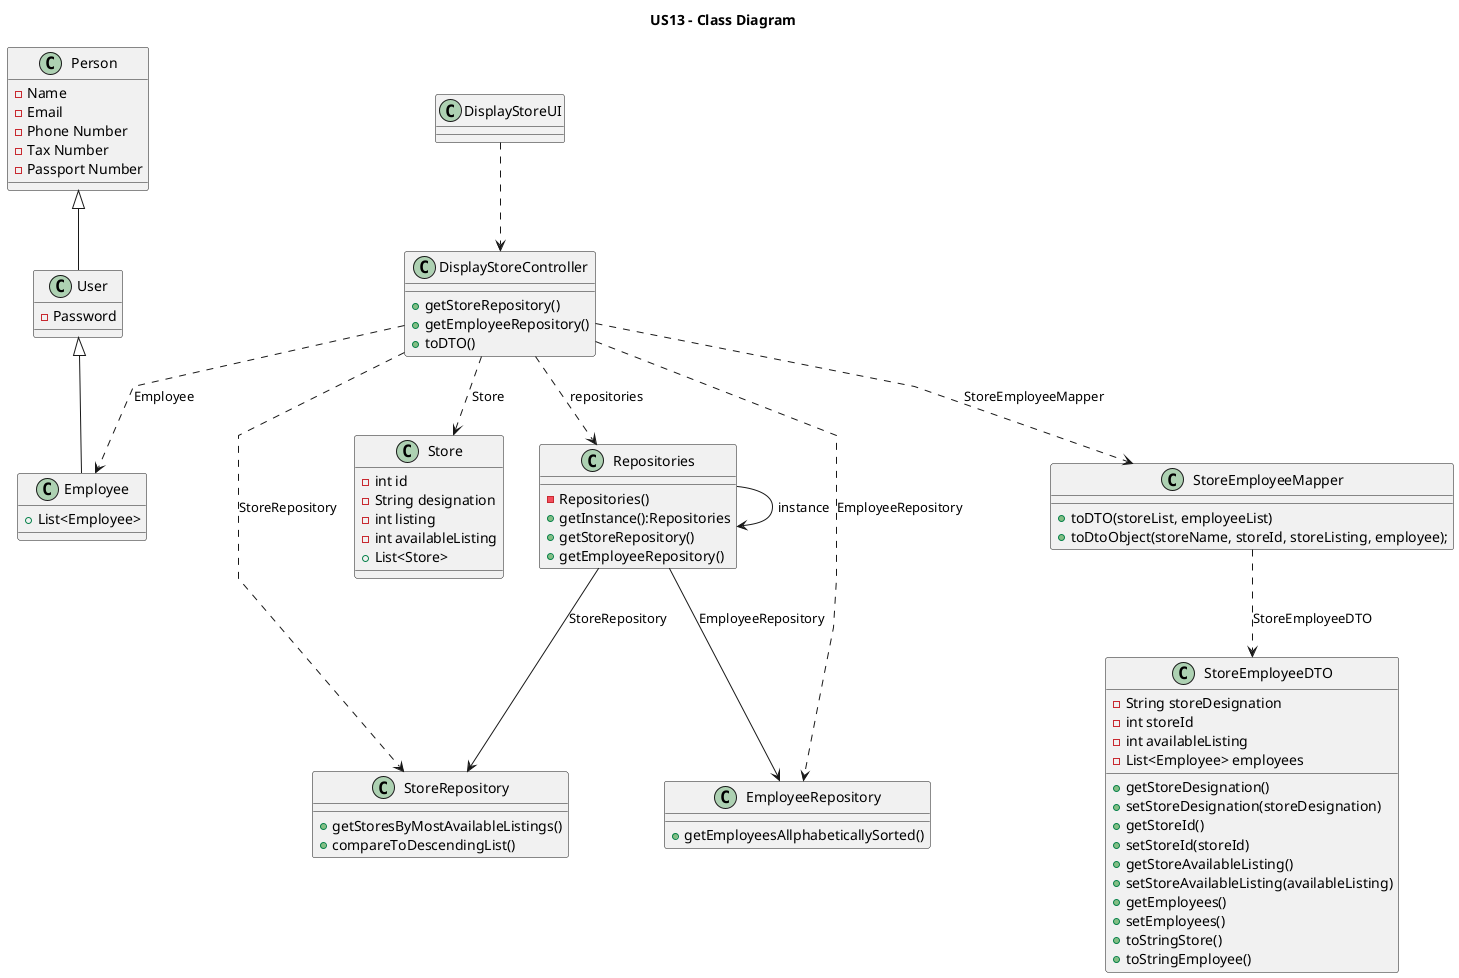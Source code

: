 @startuml

'skinparam monochrome true
skinparam packageStyle rectangle
skinparam shadowing false
skinparam linetype polyline
'skinparam linetype orto
'skinparam classAttributeIconSize 0
'left to right direction

title US13 - Class Diagram

class Repositories {
    -Repositories()
    +getInstance():Repositories
    +getStoreRepository()
    +getEmployeeRepository()
}

class Store {
    -int id
    -String designation
    -int listing
    -int availableListing
    +List<Store>
}

class Employee {
    +List<Employee>
}

class StoreEmployeeMapper {
    +toDTO(storeList, employeeList)
    +toDtoObject(storeName, storeId, storeListing, employee);
}

class DisplayStoreController {
    +getStoreRepository()
    +getEmployeeRepository()
    +toDTO()
}

class StoreRepository {
    +getStoresByMostAvailableListings()
    +compareToDescendingList()
}

class EmployeeRepository {
    +getEmployeesAllphabeticallySorted()
}

class User {
    -Password
}

class Person {
    -Name
    -Email
    -Phone Number
    -Tax Number
    -Passport Number
}

class StoreEmployeeDTO {
    -String storeDesignation
    -int storeId
    -int availableListing
    -List<Employee> employees
    +getStoreDesignation()
    +setStoreDesignation(storeDesignation)
    +getStoreId()
    +setStoreId(storeId)
    +getStoreAvailableListing()
    +setStoreAvailableListing(availableListing)
    +getEmployees()
    +setEmployees()
    +toStringStore()
    +toStringEmployee()
}

class DisplayStoreUI {

}

Repositories -> Repositories:instance
Repositories --> StoreRepository: StoreRepository
Repositories --> EmployeeRepository: EmployeeRepository
DisplayStoreController ..> Repositories : repositories
DisplayStoreController ..> StoreRepository : StoreRepository
DisplayStoreController ..> EmployeeRepository : EmployeeRepository
DisplayStoreController ..> Store : Store
DisplayStoreController ..> Employee : Employee
DisplayStoreController ..> StoreEmployeeMapper : StoreEmployeeMapper
DisplayStoreUI ..> DisplayStoreController
StoreEmployeeMapper ..> StoreEmployeeDTO: StoreEmployeeDTO
Person <|-- User
User <|-- Employee

@enduml